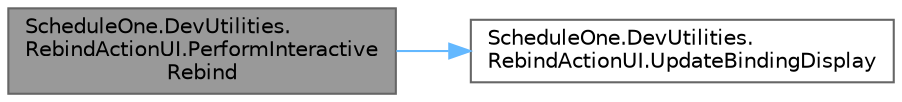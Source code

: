 digraph "ScheduleOne.DevUtilities.RebindActionUI.PerformInteractiveRebind"
{
 // LATEX_PDF_SIZE
  bgcolor="transparent";
  edge [fontname=Helvetica,fontsize=10,labelfontname=Helvetica,labelfontsize=10];
  node [fontname=Helvetica,fontsize=10,shape=box,height=0.2,width=0.4];
  rankdir="LR";
  Node1 [id="Node000001",label="ScheduleOne.DevUtilities.\lRebindActionUI.PerformInteractive\lRebind",height=0.2,width=0.4,color="gray40", fillcolor="grey60", style="filled", fontcolor="black",tooltip=" "];
  Node1 -> Node2 [id="edge1_Node000001_Node000002",color="steelblue1",style="solid",tooltip=" "];
  Node2 [id="Node000002",label="ScheduleOne.DevUtilities.\lRebindActionUI.UpdateBindingDisplay",height=0.2,width=0.4,color="grey40", fillcolor="white", style="filled",URL="$class_schedule_one_1_1_dev_utilities_1_1_rebind_action_u_i.html#a08e67cdbd982cae7bdbf320a96dbd732",tooltip=" "];
}
